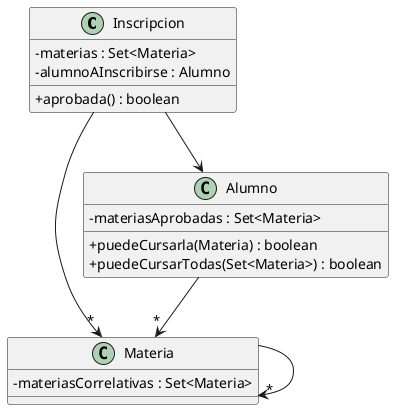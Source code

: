 @startuml

skinparam classAttributeIconSize 0


Inscripcion --> "*" Materia
Inscripcion --> Alumno

Alumno --> "*" Materia

Materia --> "*" Materia


class Alumno {
	- materiasAprobadas : Set<Materia>

	+ puedeCursarla(Materia) : boolean
	+ puedeCursarTodas(Set<Materia>) : boolean
}

class Materia {
    - materiasCorrelativas : Set<Materia>
}

class Inscripcion {
    - materias : Set<Materia>
    - alumnoAInscribirse : Alumno

    + aprobada() : boolean
}

@enduml